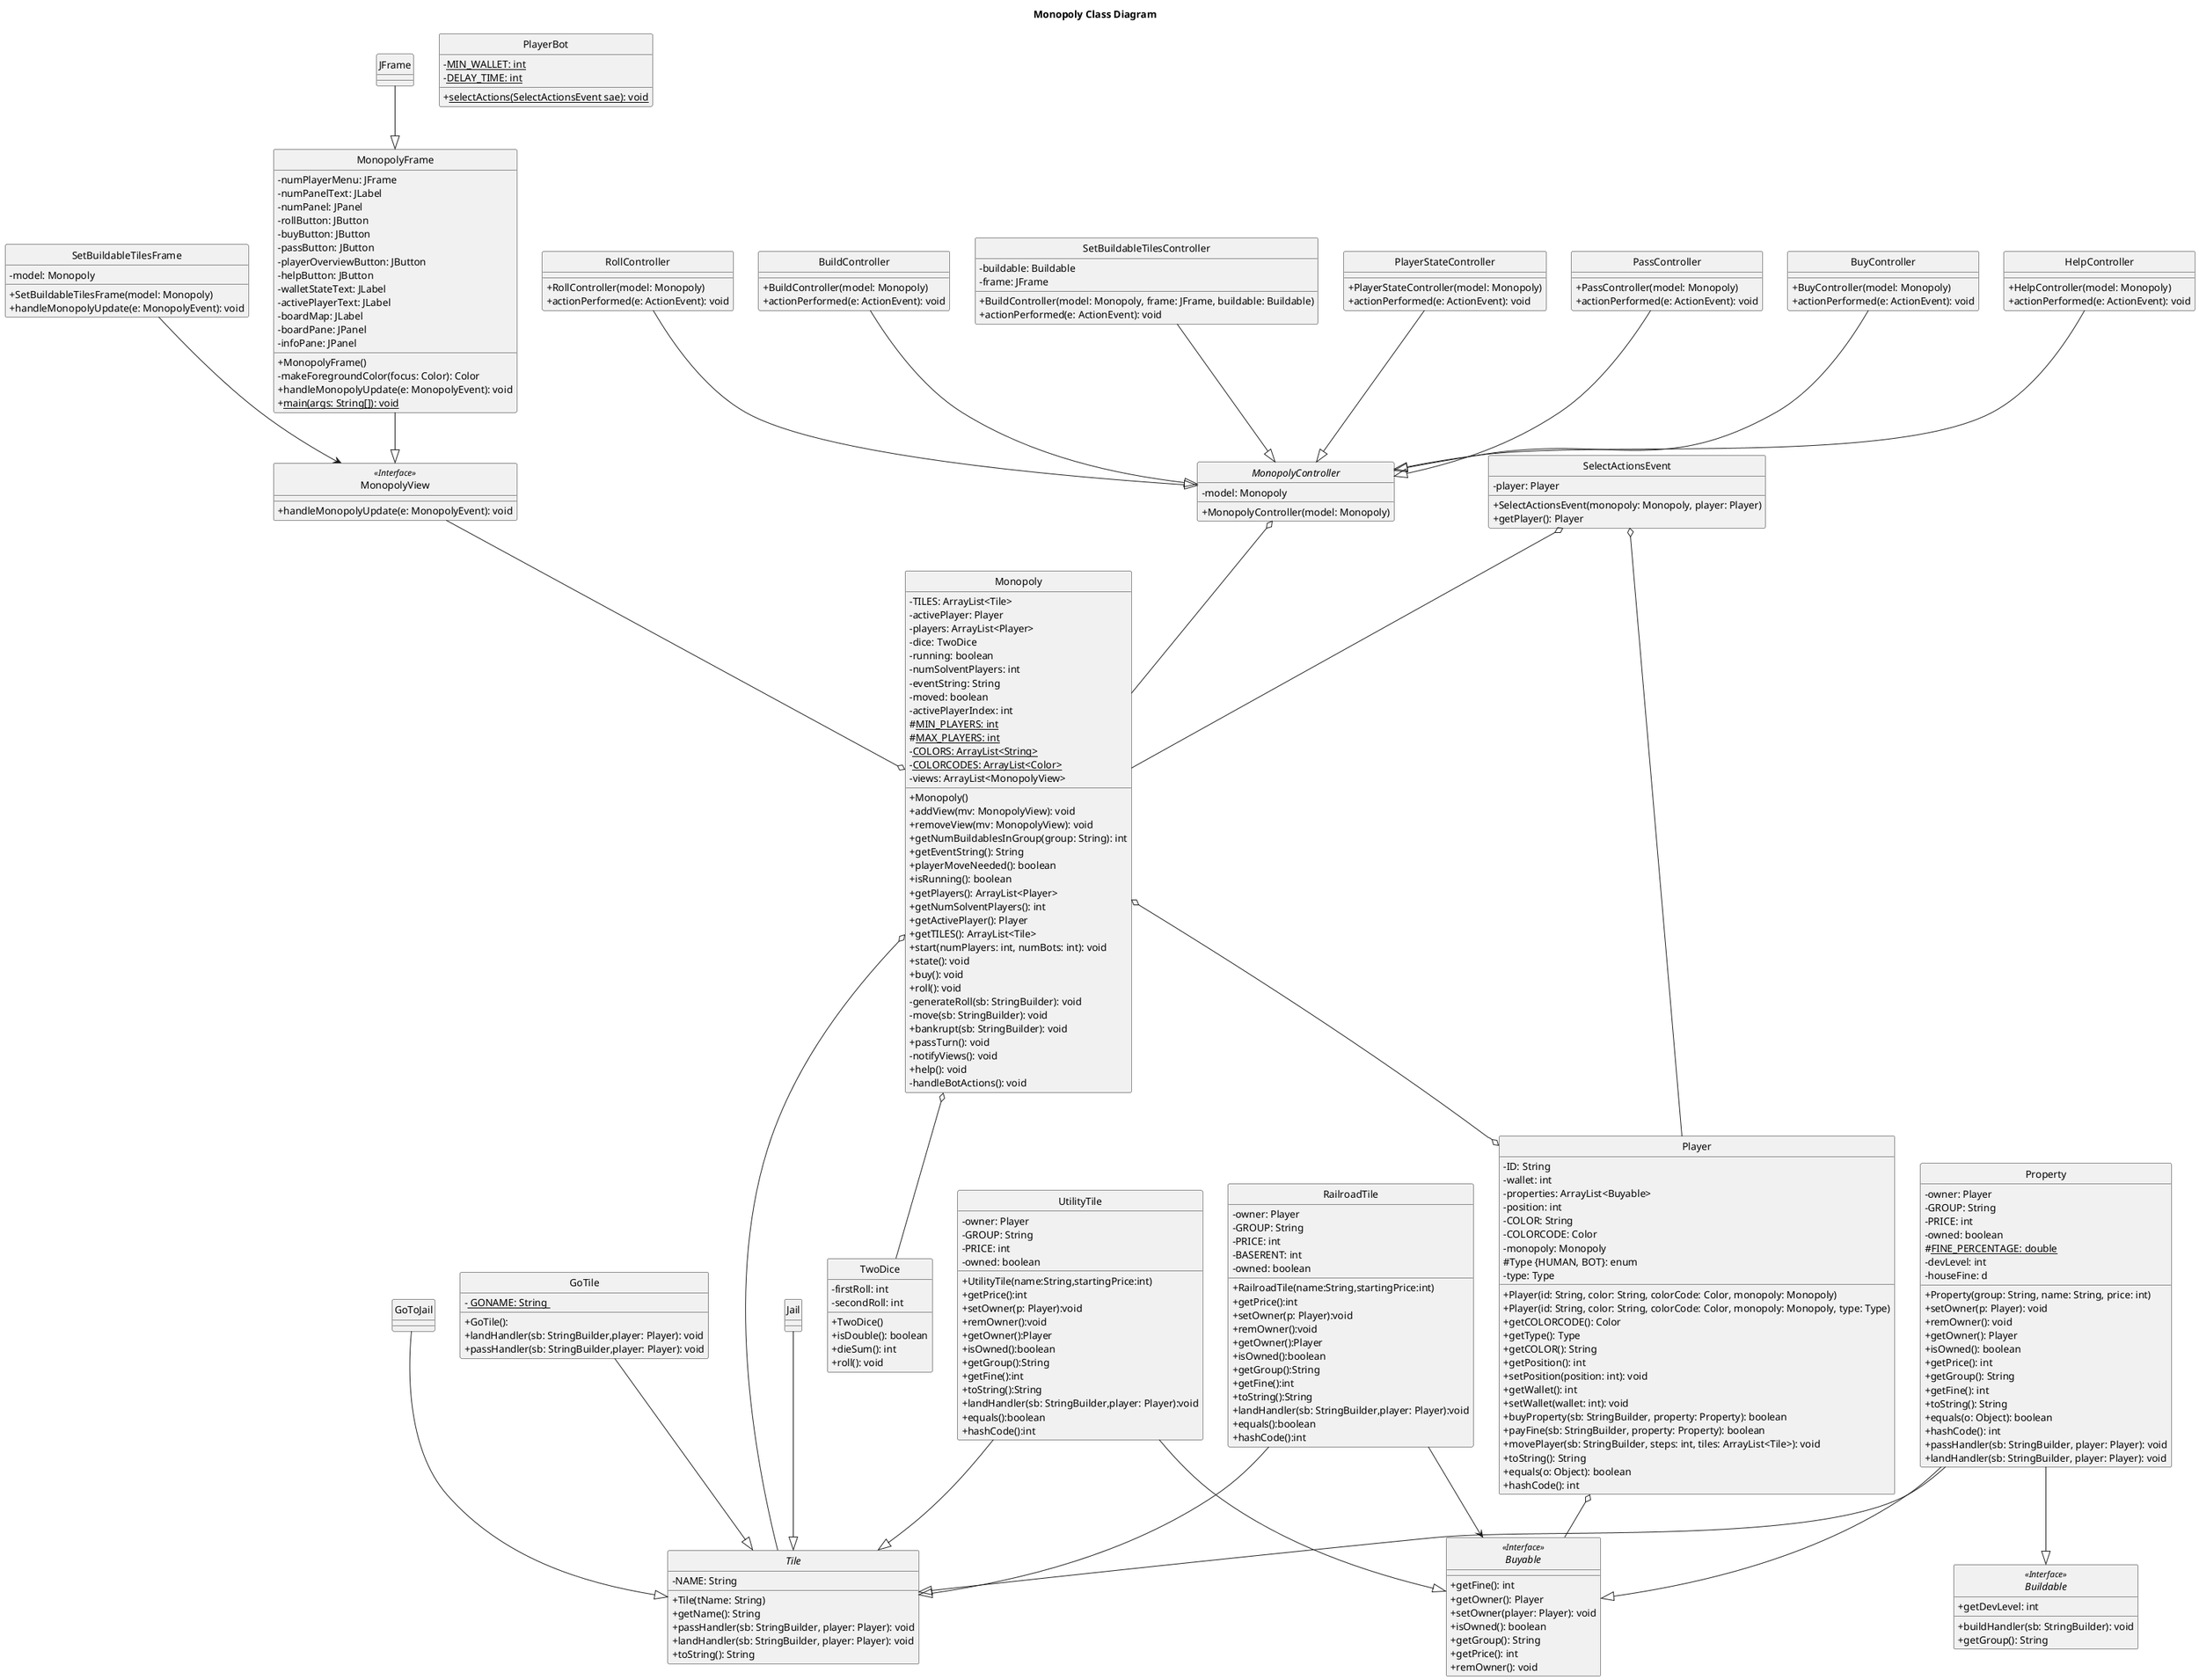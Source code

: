 @startuml Monopoly Class Diagram

title Monopoly Class Diagram

skinparam classAttributeIconSize 0
skinparam monochrome true
hide circle

abstract class Tile {
    - NAME: String
    + Tile(tName: String)
    + getName(): String
    + passHandler(sb: StringBuilder, player: Player): void
    + landHandler(sb: StringBuilder, player: Player): void
    + toString(): String
}

class TwoDice {
    - firstRoll: int
    - secondRoll: int
    + TwoDice()
    + isDouble(): boolean
    + dieSum(): int
    + roll(): void
}

class Player {
    - ID: String
    - wallet: int
    - properties: ArrayList<Buyable>
    - position: int
    - COLOR: String
    - COLORCODE: Color
    - monopoly: Monopoly
    # Type {HUMAN, BOT}: enum
    - type: Type
    + Player(id: String, color: String, colorCode: Color, monopoly: Monopoly)
    + Player(id: String, color: String, colorCode: Color, monopoly: Monopoly, type: Type)
    + getCOLORCODE(): Color
    + getType(): Type
    + getCOLOR(): String
    + getPosition(): int
    + setPosition(position: int): void
    + getWallet(): int
    + setWallet(wallet: int): void
    + buyProperty(sb: StringBuilder, property: Property): boolean
    + payFine(sb: StringBuilder, property: Property): boolean
    + movePlayer(sb: StringBuilder, steps: int, tiles: ArrayList<Tile>): void
    + toString(): String
    + equals(o: Object): boolean
    + hashCode(): int
}

class Monopoly {
    - TILES: ArrayList<Tile>
    - activePlayer: Player
    - players: ArrayList<Player>
    - dice: TwoDice
    - running: boolean
    - numSolventPlayers: int
    - eventString: String
    - moved: boolean
    - activePlayerIndex: int
    # <u>MIN_PLAYERS: int</u>
    # <u>MAX_PLAYERS: int</u>
    - <u>COLORS: ArrayList<String></u>
    - <u>COLORCODES: ArrayList<Color></u>
    - views: ArrayList<MonopolyView>
    + Monopoly()
    + addView(mv: MonopolyView): void
    + removeView(mv: MonopolyView): void
    + getNumBuildablesInGroup(group: String): int
    + getEventString(): String
    + playerMoveNeeded(): boolean
    + isRunning(): boolean
    + getPlayers(): ArrayList<Player>
    + getNumSolventPlayers(): int
    + getActivePlayer(): Player
    + getTILES(): ArrayList<Tile>
    + start(numPlayers: int, numBots: int): void
    + state(): void
    + buy(): void
    + roll(): void
    - generateRoll(sb: StringBuilder): void
    - move(sb: StringBuilder): void
    + bankrupt(sb: StringBuilder): void
    + passTurn(): void
    - notifyViews(): void
    + help(): void
    - handleBotActions(): void
}

class Property {
    - owner: Player
    - GROUP: String
    - PRICE: int
    - owned: boolean
    # <u>FINE_PERCENTAGE: double</u>
    - devLevel: int
    - houseFine: d

    + Property(group: String, name: String, price: int)
    + setOwner(p: Player): void
    + remOwner(): void
    + getOwner(): Player
    + isOwned(): boolean
    + getPrice(): int
    + getGroup(): String
    + getFine(): int
    + toString(): String
    + equals(o: Object): boolean
    + hashCode(): int
    + passHandler(sb: StringBuilder, player: Player): void
    + landHandler(sb: StringBuilder, player: Player): void

}

abstract class MonopolyController {
    - model: Monopoly
    + MonopolyController(model: Monopoly)
}

class PlayerStateController {
    + PlayerStateController(model: Monopoly)
    + actionPerformed(e: ActionEvent): void
}

class PassController {
    + PassController(model: Monopoly)
    + actionPerformed(e: ActionEvent): void
}

class BuyController {
    + BuyController(model: Monopoly)
    + actionPerformed(e: ActionEvent): void
}

class HelpController {
    + HelpController(model: Monopoly)
    + actionPerformed(e: ActionEvent): void
}

class RollController {
    + RollController(model: Monopoly)
    + actionPerformed(e: ActionEvent): void
}

class BuildController {
    + BuildController(model: Monopoly)
    + actionPerformed(e: ActionEvent): void
}

class SetBuildableTilesController {
    - buildable: Buildable
    - frame: JFrame
    + BuildController(model: Monopoly, frame: JFrame, buildable: Buildable)
    + actionPerformed(e: ActionEvent): void
}

class MonopolyFrame {
    - numPlayerMenu: JFrame
    - numPanelText: JLabel
    - numPanel: JPanel
    - rollButton: JButton
    - buyButton: JButton
    - passButton: JButton
    - playerOverviewButton: JButton
    - helpButton: JButton
    - walletStateText: JLabel
    - activePlayerText: JLabel
    - boardMap: JLabel
    - boardPane: JPanel
    - infoPane: JPanel
    + MonopolyFrame()
    - makeForegroundColor(focus: Color): Color
    + handleMonopolyUpdate(e: MonopolyEvent): void
    + <u>main(args: String[]): void</u>
}

class SetBuildableTilesFrame {
    - model: Monopoly
    + SetBuildableTilesFrame(model: Monopoly)
    + handleMonopolyUpdate(e: MonopolyEvent): void
}

class MonopolyView <<Interface>> {
    + handleMonopolyUpdate(e: MonopolyEvent): void
}

interface Buildable <<Interface>> {
    + buildHandler(sb: StringBuilder): void
    + getGroup(): String
    + getDevLevel: int
}

interface Buyable <<Interface>> {
       + getFine(): int
       +getOwner(): Player
       +setOwner(player: Player): void
       +isOwned(): boolean
       +getGroup(): String
       +getPrice(): int
       +remOwner(): void
}



class GoTile {
    -<u> GONAME: String </u>
    +GoTile():
    + landHandler(sb: StringBuilder,player: Player): void
    + passHandler(sb: StringBuilder,player: Player): void
}

class Jail {
}

class GoToJail {
}

class RailroadTile {
    -owner: Player
    -GROUP: String
    -PRICE: int
    -BASERENT: int
    -owned: boolean
    + RailroadTile(name:String,startingPrice:int)
    +getPrice():int
    +setOwner(p: Player):void
    +remOwner():void
    +getOwner():Player
    +isOwned():boolean
    +getGroup():String
    +getFine():int
    +toString():String
    +landHandler(sb: StringBuilder,player: Player):void
    +equals():boolean
    +hashCode():int

}

class UtilityTile {
    -owner: Player
    -GROUP: String
    -PRICE: int
    -owned: boolean

    + UtilityTile(name:String,startingPrice:int)
    +getPrice():int
    +setOwner(p: Player):void
    +remOwner():void
    +getOwner():Player
    +isOwned():boolean
    +getGroup():String
    +getFine():int
    +toString():String
    +landHandler(sb: StringBuilder,player: Player):void
    +equals():boolean
    +hashCode():int
}

class PlayerBot {
    - <u>MIN_WALLET: int</u>
    - <u>DELAY_TIME: int</u>
    + <u>selectActions(SelectActionsEvent sae): void</u>
}

class SelectActionsEvent {
    - player: Player
    + SelectActionsEvent(monopoly: Monopoly, player: Player)
    + getPlayer(): Player
}

Monopoly o--o Player
Monopoly o-- Tile
BuildController --|> MonopolyController
SetBuildableTilesController --|> MonopolyController
PassController --|> MonopolyController
BuyController --|> MonopolyController
HelpController --|> MonopolyController
PlayerStateController --|> MonopolyController
RollController --|> MonopolyController
JFrame --|> MonopolyFrame
MonopolyFrame --|> MonopolyView
SetBuildableTilesFrame --> MonopolyView
MonopolyView --o Monopoly
MonopolyController o-- Monopoly
Monopoly o-- TwoDice

GoTile --|> Tile
Jail --|> Tile
GoToJail --|> Tile
RailroadTile --> Buyable
RailroadTile --|> Tile
Property --|> Tile
UtilityTile --|> Tile
UtilityTile --|> Buyable

Property --|> Buildable
Property --|> Buyable

Player o-- Buyable

SelectActionsEvent o-- Player
SelectActionsEvent o-- Monopoly

@enduml